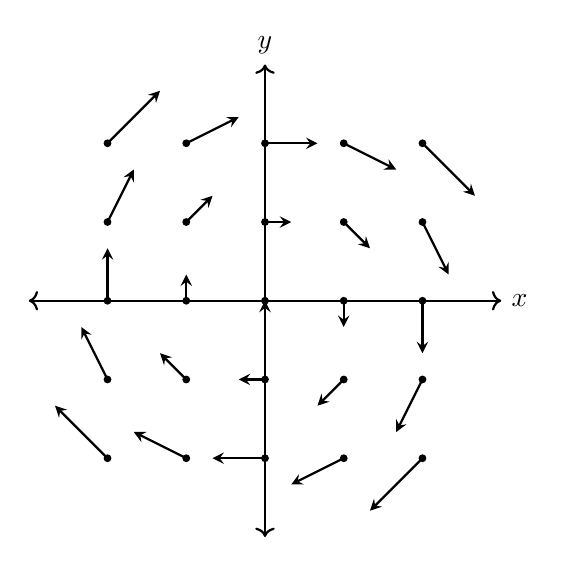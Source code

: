\draw[thick, <->] 
    (-3,0) -- (3,0)
    node[right]{\(x\)};

\draw[thick, <->] 
    (0,-3) -- (0,3)
    node[above]{\(y\)};

\foreach \i in {-2,...,2} {
    \foreach \j in {-2,...,2} {
        \path
            (\i,\j) coordinate[circle, fill=black, inner sep=1pt];

        \draw[thick, ->, >=stealth]
            (\i,\j) -- ++(\j/3,-\i/3);
    }
}
